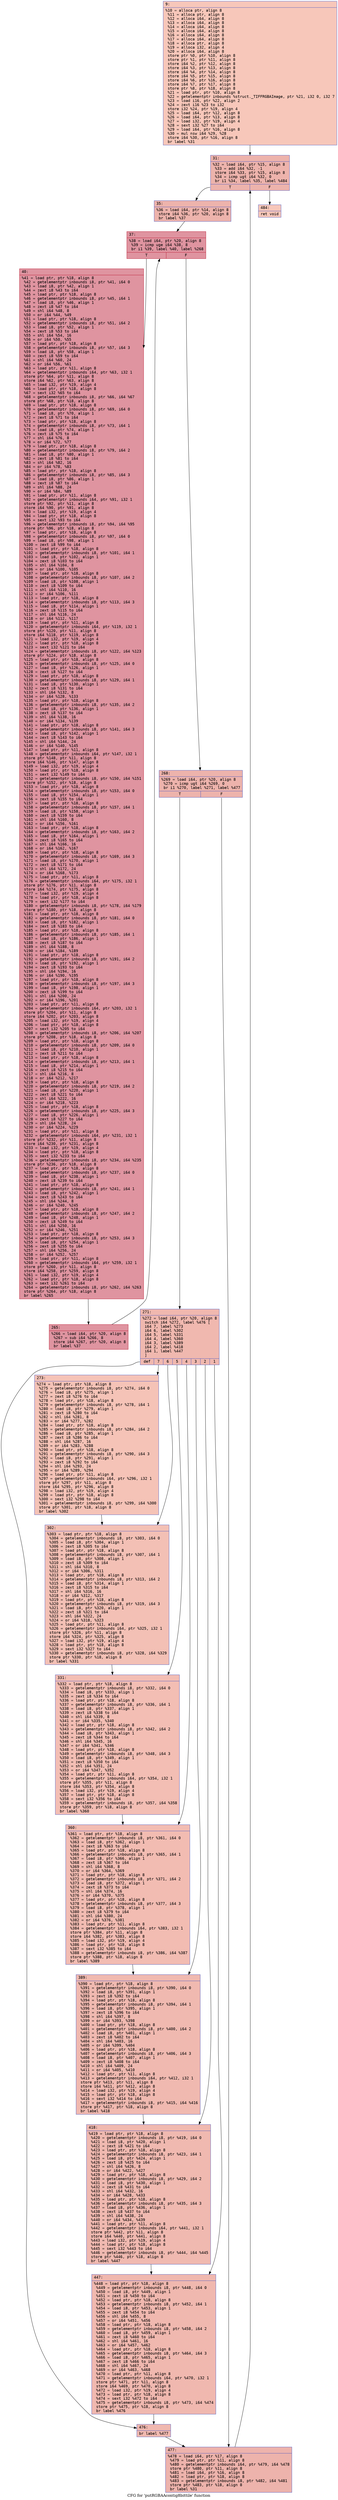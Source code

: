 digraph "CFG for 'putRGBAAcontig8bittile' function" {
	label="CFG for 'putRGBAAcontig8bittile' function";

	Node0x600002a33f20 [shape=record,color="#3d50c3ff", style=filled, fillcolor="#ec7f6370" fontname="Courier",label="{9:\l|  %10 = alloca ptr, align 8\l  %11 = alloca ptr, align 8\l  %12 = alloca i64, align 8\l  %13 = alloca i64, align 8\l  %14 = alloca i64, align 8\l  %15 = alloca i64, align 8\l  %16 = alloca i64, align 8\l  %17 = alloca i64, align 8\l  %18 = alloca ptr, align 8\l  %19 = alloca i32, align 4\l  %20 = alloca i64, align 8\l  store ptr %0, ptr %10, align 8\l  store ptr %1, ptr %11, align 8\l  store i64 %2, ptr %12, align 8\l  store i64 %3, ptr %13, align 8\l  store i64 %4, ptr %14, align 8\l  store i64 %5, ptr %15, align 8\l  store i64 %6, ptr %16, align 8\l  store i64 %7, ptr %17, align 8\l  store ptr %8, ptr %18, align 8\l  %21 = load ptr, ptr %10, align 8\l  %22 = getelementptr inbounds %struct._TIFFRGBAImage, ptr %21, i32 0, i32 7\l  %23 = load i16, ptr %22, align 2\l  %24 = zext i16 %23 to i32\l  store i32 %24, ptr %19, align 4\l  %25 = load i64, ptr %12, align 8\l  %26 = load i64, ptr %13, align 8\l  %27 = load i32, ptr %19, align 4\l  %28 = sext i32 %27 to i64\l  %29 = load i64, ptr %16, align 8\l  %30 = mul nsw i64 %29, %28\l  store i64 %30, ptr %16, align 8\l  br label %31\l}"];
	Node0x600002a33f20 -> Node0x600002a28000[tooltip="9 -> 31\nProbability 100.00%" ];
	Node0x600002a28000 [shape=record,color="#3d50c3ff", style=filled, fillcolor="#d6524470" fontname="Courier",label="{31:\l|  %32 = load i64, ptr %15, align 8\l  %33 = add i64 %32, -1\l  store i64 %33, ptr %15, align 8\l  %34 = icmp ugt i64 %32, 0\l  br i1 %34, label %35, label %484\l|{<s0>T|<s1>F}}"];
	Node0x600002a28000:s0 -> Node0x600002a28050[tooltip="31 -> 35\nProbability 96.88%" ];
	Node0x600002a28000:s1 -> Node0x600002a28500[tooltip="31 -> 484\nProbability 3.12%" ];
	Node0x600002a28050 [shape=record,color="#3d50c3ff", style=filled, fillcolor="#d6524470" fontname="Courier",label="{35:\l|  %36 = load i64, ptr %14, align 8\l  store i64 %36, ptr %20, align 8\l  br label %37\l}"];
	Node0x600002a28050 -> Node0x600002a280a0[tooltip="35 -> 37\nProbability 100.00%" ];
	Node0x600002a280a0 [shape=record,color="#b70d28ff", style=filled, fillcolor="#b70d2870" fontname="Courier",label="{37:\l|  %38 = load i64, ptr %20, align 8\l  %39 = icmp uge i64 %38, 8\l  br i1 %39, label %40, label %268\l|{<s0>T|<s1>F}}"];
	Node0x600002a280a0:s0 -> Node0x600002a280f0[tooltip="37 -> 40\nProbability 96.88%" ];
	Node0x600002a280a0:s1 -> Node0x600002a28190[tooltip="37 -> 268\nProbability 3.12%" ];
	Node0x600002a280f0 [shape=record,color="#b70d28ff", style=filled, fillcolor="#b70d2870" fontname="Courier",label="{40:\l|  %41 = load ptr, ptr %18, align 8\l  %42 = getelementptr inbounds i8, ptr %41, i64 0\l  %43 = load i8, ptr %42, align 1\l  %44 = zext i8 %43 to i64\l  %45 = load ptr, ptr %18, align 8\l  %46 = getelementptr inbounds i8, ptr %45, i64 1\l  %47 = load i8, ptr %46, align 1\l  %48 = zext i8 %47 to i64\l  %49 = shl i64 %48, 8\l  %50 = or i64 %44, %49\l  %51 = load ptr, ptr %18, align 8\l  %52 = getelementptr inbounds i8, ptr %51, i64 2\l  %53 = load i8, ptr %52, align 1\l  %54 = zext i8 %53 to i64\l  %55 = shl i64 %54, 16\l  %56 = or i64 %50, %55\l  %57 = load ptr, ptr %18, align 8\l  %58 = getelementptr inbounds i8, ptr %57, i64 3\l  %59 = load i8, ptr %58, align 1\l  %60 = zext i8 %59 to i64\l  %61 = shl i64 %60, 24\l  %62 = or i64 %56, %61\l  %63 = load ptr, ptr %11, align 8\l  %64 = getelementptr inbounds i64, ptr %63, i32 1\l  store ptr %64, ptr %11, align 8\l  store i64 %62, ptr %63, align 8\l  %65 = load i32, ptr %19, align 4\l  %66 = load ptr, ptr %18, align 8\l  %67 = sext i32 %65 to i64\l  %68 = getelementptr inbounds i8, ptr %66, i64 %67\l  store ptr %68, ptr %18, align 8\l  %69 = load ptr, ptr %18, align 8\l  %70 = getelementptr inbounds i8, ptr %69, i64 0\l  %71 = load i8, ptr %70, align 1\l  %72 = zext i8 %71 to i64\l  %73 = load ptr, ptr %18, align 8\l  %74 = getelementptr inbounds i8, ptr %73, i64 1\l  %75 = load i8, ptr %74, align 1\l  %76 = zext i8 %75 to i64\l  %77 = shl i64 %76, 8\l  %78 = or i64 %72, %77\l  %79 = load ptr, ptr %18, align 8\l  %80 = getelementptr inbounds i8, ptr %79, i64 2\l  %81 = load i8, ptr %80, align 1\l  %82 = zext i8 %81 to i64\l  %83 = shl i64 %82, 16\l  %84 = or i64 %78, %83\l  %85 = load ptr, ptr %18, align 8\l  %86 = getelementptr inbounds i8, ptr %85, i64 3\l  %87 = load i8, ptr %86, align 1\l  %88 = zext i8 %87 to i64\l  %89 = shl i64 %88, 24\l  %90 = or i64 %84, %89\l  %91 = load ptr, ptr %11, align 8\l  %92 = getelementptr inbounds i64, ptr %91, i32 1\l  store ptr %92, ptr %11, align 8\l  store i64 %90, ptr %91, align 8\l  %93 = load i32, ptr %19, align 4\l  %94 = load ptr, ptr %18, align 8\l  %95 = sext i32 %93 to i64\l  %96 = getelementptr inbounds i8, ptr %94, i64 %95\l  store ptr %96, ptr %18, align 8\l  %97 = load ptr, ptr %18, align 8\l  %98 = getelementptr inbounds i8, ptr %97, i64 0\l  %99 = load i8, ptr %98, align 1\l  %100 = zext i8 %99 to i64\l  %101 = load ptr, ptr %18, align 8\l  %102 = getelementptr inbounds i8, ptr %101, i64 1\l  %103 = load i8, ptr %102, align 1\l  %104 = zext i8 %103 to i64\l  %105 = shl i64 %104, 8\l  %106 = or i64 %100, %105\l  %107 = load ptr, ptr %18, align 8\l  %108 = getelementptr inbounds i8, ptr %107, i64 2\l  %109 = load i8, ptr %108, align 1\l  %110 = zext i8 %109 to i64\l  %111 = shl i64 %110, 16\l  %112 = or i64 %106, %111\l  %113 = load ptr, ptr %18, align 8\l  %114 = getelementptr inbounds i8, ptr %113, i64 3\l  %115 = load i8, ptr %114, align 1\l  %116 = zext i8 %115 to i64\l  %117 = shl i64 %116, 24\l  %118 = or i64 %112, %117\l  %119 = load ptr, ptr %11, align 8\l  %120 = getelementptr inbounds i64, ptr %119, i32 1\l  store ptr %120, ptr %11, align 8\l  store i64 %118, ptr %119, align 8\l  %121 = load i32, ptr %19, align 4\l  %122 = load ptr, ptr %18, align 8\l  %123 = sext i32 %121 to i64\l  %124 = getelementptr inbounds i8, ptr %122, i64 %123\l  store ptr %124, ptr %18, align 8\l  %125 = load ptr, ptr %18, align 8\l  %126 = getelementptr inbounds i8, ptr %125, i64 0\l  %127 = load i8, ptr %126, align 1\l  %128 = zext i8 %127 to i64\l  %129 = load ptr, ptr %18, align 8\l  %130 = getelementptr inbounds i8, ptr %129, i64 1\l  %131 = load i8, ptr %130, align 1\l  %132 = zext i8 %131 to i64\l  %133 = shl i64 %132, 8\l  %134 = or i64 %128, %133\l  %135 = load ptr, ptr %18, align 8\l  %136 = getelementptr inbounds i8, ptr %135, i64 2\l  %137 = load i8, ptr %136, align 1\l  %138 = zext i8 %137 to i64\l  %139 = shl i64 %138, 16\l  %140 = or i64 %134, %139\l  %141 = load ptr, ptr %18, align 8\l  %142 = getelementptr inbounds i8, ptr %141, i64 3\l  %143 = load i8, ptr %142, align 1\l  %144 = zext i8 %143 to i64\l  %145 = shl i64 %144, 24\l  %146 = or i64 %140, %145\l  %147 = load ptr, ptr %11, align 8\l  %148 = getelementptr inbounds i64, ptr %147, i32 1\l  store ptr %148, ptr %11, align 8\l  store i64 %146, ptr %147, align 8\l  %149 = load i32, ptr %19, align 4\l  %150 = load ptr, ptr %18, align 8\l  %151 = sext i32 %149 to i64\l  %152 = getelementptr inbounds i8, ptr %150, i64 %151\l  store ptr %152, ptr %18, align 8\l  %153 = load ptr, ptr %18, align 8\l  %154 = getelementptr inbounds i8, ptr %153, i64 0\l  %155 = load i8, ptr %154, align 1\l  %156 = zext i8 %155 to i64\l  %157 = load ptr, ptr %18, align 8\l  %158 = getelementptr inbounds i8, ptr %157, i64 1\l  %159 = load i8, ptr %158, align 1\l  %160 = zext i8 %159 to i64\l  %161 = shl i64 %160, 8\l  %162 = or i64 %156, %161\l  %163 = load ptr, ptr %18, align 8\l  %164 = getelementptr inbounds i8, ptr %163, i64 2\l  %165 = load i8, ptr %164, align 1\l  %166 = zext i8 %165 to i64\l  %167 = shl i64 %166, 16\l  %168 = or i64 %162, %167\l  %169 = load ptr, ptr %18, align 8\l  %170 = getelementptr inbounds i8, ptr %169, i64 3\l  %171 = load i8, ptr %170, align 1\l  %172 = zext i8 %171 to i64\l  %173 = shl i64 %172, 24\l  %174 = or i64 %168, %173\l  %175 = load ptr, ptr %11, align 8\l  %176 = getelementptr inbounds i64, ptr %175, i32 1\l  store ptr %176, ptr %11, align 8\l  store i64 %174, ptr %175, align 8\l  %177 = load i32, ptr %19, align 4\l  %178 = load ptr, ptr %18, align 8\l  %179 = sext i32 %177 to i64\l  %180 = getelementptr inbounds i8, ptr %178, i64 %179\l  store ptr %180, ptr %18, align 8\l  %181 = load ptr, ptr %18, align 8\l  %182 = getelementptr inbounds i8, ptr %181, i64 0\l  %183 = load i8, ptr %182, align 1\l  %184 = zext i8 %183 to i64\l  %185 = load ptr, ptr %18, align 8\l  %186 = getelementptr inbounds i8, ptr %185, i64 1\l  %187 = load i8, ptr %186, align 1\l  %188 = zext i8 %187 to i64\l  %189 = shl i64 %188, 8\l  %190 = or i64 %184, %189\l  %191 = load ptr, ptr %18, align 8\l  %192 = getelementptr inbounds i8, ptr %191, i64 2\l  %193 = load i8, ptr %192, align 1\l  %194 = zext i8 %193 to i64\l  %195 = shl i64 %194, 16\l  %196 = or i64 %190, %195\l  %197 = load ptr, ptr %18, align 8\l  %198 = getelementptr inbounds i8, ptr %197, i64 3\l  %199 = load i8, ptr %198, align 1\l  %200 = zext i8 %199 to i64\l  %201 = shl i64 %200, 24\l  %202 = or i64 %196, %201\l  %203 = load ptr, ptr %11, align 8\l  %204 = getelementptr inbounds i64, ptr %203, i32 1\l  store ptr %204, ptr %11, align 8\l  store i64 %202, ptr %203, align 8\l  %205 = load i32, ptr %19, align 4\l  %206 = load ptr, ptr %18, align 8\l  %207 = sext i32 %205 to i64\l  %208 = getelementptr inbounds i8, ptr %206, i64 %207\l  store ptr %208, ptr %18, align 8\l  %209 = load ptr, ptr %18, align 8\l  %210 = getelementptr inbounds i8, ptr %209, i64 0\l  %211 = load i8, ptr %210, align 1\l  %212 = zext i8 %211 to i64\l  %213 = load ptr, ptr %18, align 8\l  %214 = getelementptr inbounds i8, ptr %213, i64 1\l  %215 = load i8, ptr %214, align 1\l  %216 = zext i8 %215 to i64\l  %217 = shl i64 %216, 8\l  %218 = or i64 %212, %217\l  %219 = load ptr, ptr %18, align 8\l  %220 = getelementptr inbounds i8, ptr %219, i64 2\l  %221 = load i8, ptr %220, align 1\l  %222 = zext i8 %221 to i64\l  %223 = shl i64 %222, 16\l  %224 = or i64 %218, %223\l  %225 = load ptr, ptr %18, align 8\l  %226 = getelementptr inbounds i8, ptr %225, i64 3\l  %227 = load i8, ptr %226, align 1\l  %228 = zext i8 %227 to i64\l  %229 = shl i64 %228, 24\l  %230 = or i64 %224, %229\l  %231 = load ptr, ptr %11, align 8\l  %232 = getelementptr inbounds i64, ptr %231, i32 1\l  store ptr %232, ptr %11, align 8\l  store i64 %230, ptr %231, align 8\l  %233 = load i32, ptr %19, align 4\l  %234 = load ptr, ptr %18, align 8\l  %235 = sext i32 %233 to i64\l  %236 = getelementptr inbounds i8, ptr %234, i64 %235\l  store ptr %236, ptr %18, align 8\l  %237 = load ptr, ptr %18, align 8\l  %238 = getelementptr inbounds i8, ptr %237, i64 0\l  %239 = load i8, ptr %238, align 1\l  %240 = zext i8 %239 to i64\l  %241 = load ptr, ptr %18, align 8\l  %242 = getelementptr inbounds i8, ptr %241, i64 1\l  %243 = load i8, ptr %242, align 1\l  %244 = zext i8 %243 to i64\l  %245 = shl i64 %244, 8\l  %246 = or i64 %240, %245\l  %247 = load ptr, ptr %18, align 8\l  %248 = getelementptr inbounds i8, ptr %247, i64 2\l  %249 = load i8, ptr %248, align 1\l  %250 = zext i8 %249 to i64\l  %251 = shl i64 %250, 16\l  %252 = or i64 %246, %251\l  %253 = load ptr, ptr %18, align 8\l  %254 = getelementptr inbounds i8, ptr %253, i64 3\l  %255 = load i8, ptr %254, align 1\l  %256 = zext i8 %255 to i64\l  %257 = shl i64 %256, 24\l  %258 = or i64 %252, %257\l  %259 = load ptr, ptr %11, align 8\l  %260 = getelementptr inbounds i64, ptr %259, i32 1\l  store ptr %260, ptr %11, align 8\l  store i64 %258, ptr %259, align 8\l  %261 = load i32, ptr %19, align 4\l  %262 = load ptr, ptr %18, align 8\l  %263 = sext i32 %261 to i64\l  %264 = getelementptr inbounds i8, ptr %262, i64 %263\l  store ptr %264, ptr %18, align 8\l  br label %265\l}"];
	Node0x600002a280f0 -> Node0x600002a28140[tooltip="40 -> 265\nProbability 100.00%" ];
	Node0x600002a28140 [shape=record,color="#b70d28ff", style=filled, fillcolor="#b70d2870" fontname="Courier",label="{265:\l|  %266 = load i64, ptr %20, align 8\l  %267 = sub i64 %266, 8\l  store i64 %267, ptr %20, align 8\l  br label %37\l}"];
	Node0x600002a28140 -> Node0x600002a280a0[tooltip="265 -> 37\nProbability 100.00%" ];
	Node0x600002a28190 [shape=record,color="#3d50c3ff", style=filled, fillcolor="#d6524470" fontname="Courier",label="{268:\l|  %269 = load i64, ptr %20, align 8\l  %270 = icmp ugt i64 %269, 0\l  br i1 %270, label %271, label %477\l|{<s0>T|<s1>F}}"];
	Node0x600002a28190:s0 -> Node0x600002a281e0[tooltip="268 -> 271\nProbability 50.00%" ];
	Node0x600002a28190:s1 -> Node0x600002a284b0[tooltip="268 -> 477\nProbability 50.00%" ];
	Node0x600002a281e0 [shape=record,color="#3d50c3ff", style=filled, fillcolor="#dc5d4a70" fontname="Courier",label="{271:\l|  %272 = load i64, ptr %20, align 8\l  switch i64 %272, label %476 [\l    i64 7, label %273\l    i64 6, label %302\l    i64 5, label %331\l    i64 4, label %360\l    i64 3, label %389\l    i64 2, label %418\l    i64 1, label %447\l  ]\l|{<s0>def|<s1>7|<s2>6|<s3>5|<s4>4|<s5>3|<s6>2|<s7>1}}"];
	Node0x600002a281e0:s0 -> Node0x600002a28460[tooltip="271 -> 476\nProbability 12.50%" ];
	Node0x600002a281e0:s1 -> Node0x600002a28230[tooltip="271 -> 273\nProbability 12.50%" ];
	Node0x600002a281e0:s2 -> Node0x600002a28280[tooltip="271 -> 302\nProbability 12.50%" ];
	Node0x600002a281e0:s3 -> Node0x600002a282d0[tooltip="271 -> 331\nProbability 12.50%" ];
	Node0x600002a281e0:s4 -> Node0x600002a28320[tooltip="271 -> 360\nProbability 12.50%" ];
	Node0x600002a281e0:s5 -> Node0x600002a28370[tooltip="271 -> 389\nProbability 12.50%" ];
	Node0x600002a281e0:s6 -> Node0x600002a283c0[tooltip="271 -> 418\nProbability 12.50%" ];
	Node0x600002a281e0:s7 -> Node0x600002a28410[tooltip="271 -> 447\nProbability 12.50%" ];
	Node0x600002a28230 [shape=record,color="#3d50c3ff", style=filled, fillcolor="#e8765c70" fontname="Courier",label="{273:\l|  %274 = load ptr, ptr %18, align 8\l  %275 = getelementptr inbounds i8, ptr %274, i64 0\l  %276 = load i8, ptr %275, align 1\l  %277 = zext i8 %276 to i64\l  %278 = load ptr, ptr %18, align 8\l  %279 = getelementptr inbounds i8, ptr %278, i64 1\l  %280 = load i8, ptr %279, align 1\l  %281 = zext i8 %280 to i64\l  %282 = shl i64 %281, 8\l  %283 = or i64 %277, %282\l  %284 = load ptr, ptr %18, align 8\l  %285 = getelementptr inbounds i8, ptr %284, i64 2\l  %286 = load i8, ptr %285, align 1\l  %287 = zext i8 %286 to i64\l  %288 = shl i64 %287, 16\l  %289 = or i64 %283, %288\l  %290 = load ptr, ptr %18, align 8\l  %291 = getelementptr inbounds i8, ptr %290, i64 3\l  %292 = load i8, ptr %291, align 1\l  %293 = zext i8 %292 to i64\l  %294 = shl i64 %293, 24\l  %295 = or i64 %289, %294\l  %296 = load ptr, ptr %11, align 8\l  %297 = getelementptr inbounds i64, ptr %296, i32 1\l  store ptr %297, ptr %11, align 8\l  store i64 %295, ptr %296, align 8\l  %298 = load i32, ptr %19, align 4\l  %299 = load ptr, ptr %18, align 8\l  %300 = sext i32 %298 to i64\l  %301 = getelementptr inbounds i8, ptr %299, i64 %300\l  store ptr %301, ptr %18, align 8\l  br label %302\l}"];
	Node0x600002a28230 -> Node0x600002a28280[tooltip="273 -> 302\nProbability 100.00%" ];
	Node0x600002a28280 [shape=record,color="#3d50c3ff", style=filled, fillcolor="#e5705870" fontname="Courier",label="{302:\l|  %303 = load ptr, ptr %18, align 8\l  %304 = getelementptr inbounds i8, ptr %303, i64 0\l  %305 = load i8, ptr %304, align 1\l  %306 = zext i8 %305 to i64\l  %307 = load ptr, ptr %18, align 8\l  %308 = getelementptr inbounds i8, ptr %307, i64 1\l  %309 = load i8, ptr %308, align 1\l  %310 = zext i8 %309 to i64\l  %311 = shl i64 %310, 8\l  %312 = or i64 %306, %311\l  %313 = load ptr, ptr %18, align 8\l  %314 = getelementptr inbounds i8, ptr %313, i64 2\l  %315 = load i8, ptr %314, align 1\l  %316 = zext i8 %315 to i64\l  %317 = shl i64 %316, 16\l  %318 = or i64 %312, %317\l  %319 = load ptr, ptr %18, align 8\l  %320 = getelementptr inbounds i8, ptr %319, i64 3\l  %321 = load i8, ptr %320, align 1\l  %322 = zext i8 %321 to i64\l  %323 = shl i64 %322, 24\l  %324 = or i64 %318, %323\l  %325 = load ptr, ptr %11, align 8\l  %326 = getelementptr inbounds i64, ptr %325, i32 1\l  store ptr %326, ptr %11, align 8\l  store i64 %324, ptr %325, align 8\l  %327 = load i32, ptr %19, align 4\l  %328 = load ptr, ptr %18, align 8\l  %329 = sext i32 %327 to i64\l  %330 = getelementptr inbounds i8, ptr %328, i64 %329\l  store ptr %330, ptr %18, align 8\l  br label %331\l}"];
	Node0x600002a28280 -> Node0x600002a282d0[tooltip="302 -> 331\nProbability 100.00%" ];
	Node0x600002a282d0 [shape=record,color="#3d50c3ff", style=filled, fillcolor="#e36c5570" fontname="Courier",label="{331:\l|  %332 = load ptr, ptr %18, align 8\l  %333 = getelementptr inbounds i8, ptr %332, i64 0\l  %334 = load i8, ptr %333, align 1\l  %335 = zext i8 %334 to i64\l  %336 = load ptr, ptr %18, align 8\l  %337 = getelementptr inbounds i8, ptr %336, i64 1\l  %338 = load i8, ptr %337, align 1\l  %339 = zext i8 %338 to i64\l  %340 = shl i64 %339, 8\l  %341 = or i64 %335, %340\l  %342 = load ptr, ptr %18, align 8\l  %343 = getelementptr inbounds i8, ptr %342, i64 2\l  %344 = load i8, ptr %343, align 1\l  %345 = zext i8 %344 to i64\l  %346 = shl i64 %345, 16\l  %347 = or i64 %341, %346\l  %348 = load ptr, ptr %18, align 8\l  %349 = getelementptr inbounds i8, ptr %348, i64 3\l  %350 = load i8, ptr %349, align 1\l  %351 = zext i8 %350 to i64\l  %352 = shl i64 %351, 24\l  %353 = or i64 %347, %352\l  %354 = load ptr, ptr %11, align 8\l  %355 = getelementptr inbounds i64, ptr %354, i32 1\l  store ptr %355, ptr %11, align 8\l  store i64 %353, ptr %354, align 8\l  %356 = load i32, ptr %19, align 4\l  %357 = load ptr, ptr %18, align 8\l  %358 = sext i32 %356 to i64\l  %359 = getelementptr inbounds i8, ptr %357, i64 %358\l  store ptr %359, ptr %18, align 8\l  br label %360\l}"];
	Node0x600002a282d0 -> Node0x600002a28320[tooltip="331 -> 360\nProbability 100.00%" ];
	Node0x600002a28320 [shape=record,color="#3d50c3ff", style=filled, fillcolor="#e1675170" fontname="Courier",label="{360:\l|  %361 = load ptr, ptr %18, align 8\l  %362 = getelementptr inbounds i8, ptr %361, i64 0\l  %363 = load i8, ptr %362, align 1\l  %364 = zext i8 %363 to i64\l  %365 = load ptr, ptr %18, align 8\l  %366 = getelementptr inbounds i8, ptr %365, i64 1\l  %367 = load i8, ptr %366, align 1\l  %368 = zext i8 %367 to i64\l  %369 = shl i64 %368, 8\l  %370 = or i64 %364, %369\l  %371 = load ptr, ptr %18, align 8\l  %372 = getelementptr inbounds i8, ptr %371, i64 2\l  %373 = load i8, ptr %372, align 1\l  %374 = zext i8 %373 to i64\l  %375 = shl i64 %374, 16\l  %376 = or i64 %370, %375\l  %377 = load ptr, ptr %18, align 8\l  %378 = getelementptr inbounds i8, ptr %377, i64 3\l  %379 = load i8, ptr %378, align 1\l  %380 = zext i8 %379 to i64\l  %381 = shl i64 %380, 24\l  %382 = or i64 %376, %381\l  %383 = load ptr, ptr %11, align 8\l  %384 = getelementptr inbounds i64, ptr %383, i32 1\l  store ptr %384, ptr %11, align 8\l  store i64 %382, ptr %383, align 8\l  %385 = load i32, ptr %19, align 4\l  %386 = load ptr, ptr %18, align 8\l  %387 = sext i32 %385 to i64\l  %388 = getelementptr inbounds i8, ptr %386, i64 %387\l  store ptr %388, ptr %18, align 8\l  br label %389\l}"];
	Node0x600002a28320 -> Node0x600002a28370[tooltip="360 -> 389\nProbability 100.00%" ];
	Node0x600002a28370 [shape=record,color="#3d50c3ff", style=filled, fillcolor="#de614d70" fontname="Courier",label="{389:\l|  %390 = load ptr, ptr %18, align 8\l  %391 = getelementptr inbounds i8, ptr %390, i64 0\l  %392 = load i8, ptr %391, align 1\l  %393 = zext i8 %392 to i64\l  %394 = load ptr, ptr %18, align 8\l  %395 = getelementptr inbounds i8, ptr %394, i64 1\l  %396 = load i8, ptr %395, align 1\l  %397 = zext i8 %396 to i64\l  %398 = shl i64 %397, 8\l  %399 = or i64 %393, %398\l  %400 = load ptr, ptr %18, align 8\l  %401 = getelementptr inbounds i8, ptr %400, i64 2\l  %402 = load i8, ptr %401, align 1\l  %403 = zext i8 %402 to i64\l  %404 = shl i64 %403, 16\l  %405 = or i64 %399, %404\l  %406 = load ptr, ptr %18, align 8\l  %407 = getelementptr inbounds i8, ptr %406, i64 3\l  %408 = load i8, ptr %407, align 1\l  %409 = zext i8 %408 to i64\l  %410 = shl i64 %409, 24\l  %411 = or i64 %405, %410\l  %412 = load ptr, ptr %11, align 8\l  %413 = getelementptr inbounds i64, ptr %412, i32 1\l  store ptr %413, ptr %11, align 8\l  store i64 %411, ptr %412, align 8\l  %414 = load i32, ptr %19, align 4\l  %415 = load ptr, ptr %18, align 8\l  %416 = sext i32 %414 to i64\l  %417 = getelementptr inbounds i8, ptr %415, i64 %416\l  store ptr %417, ptr %18, align 8\l  br label %418\l}"];
	Node0x600002a28370 -> Node0x600002a283c0[tooltip="389 -> 418\nProbability 100.00%" ];
	Node0x600002a283c0 [shape=record,color="#3d50c3ff", style=filled, fillcolor="#de614d70" fontname="Courier",label="{418:\l|  %419 = load ptr, ptr %18, align 8\l  %420 = getelementptr inbounds i8, ptr %419, i64 0\l  %421 = load i8, ptr %420, align 1\l  %422 = zext i8 %421 to i64\l  %423 = load ptr, ptr %18, align 8\l  %424 = getelementptr inbounds i8, ptr %423, i64 1\l  %425 = load i8, ptr %424, align 1\l  %426 = zext i8 %425 to i64\l  %427 = shl i64 %426, 8\l  %428 = or i64 %422, %427\l  %429 = load ptr, ptr %18, align 8\l  %430 = getelementptr inbounds i8, ptr %429, i64 2\l  %431 = load i8, ptr %430, align 1\l  %432 = zext i8 %431 to i64\l  %433 = shl i64 %432, 16\l  %434 = or i64 %428, %433\l  %435 = load ptr, ptr %18, align 8\l  %436 = getelementptr inbounds i8, ptr %435, i64 3\l  %437 = load i8, ptr %436, align 1\l  %438 = zext i8 %437 to i64\l  %439 = shl i64 %438, 24\l  %440 = or i64 %434, %439\l  %441 = load ptr, ptr %11, align 8\l  %442 = getelementptr inbounds i64, ptr %441, i32 1\l  store ptr %442, ptr %11, align 8\l  store i64 %440, ptr %441, align 8\l  %443 = load i32, ptr %19, align 4\l  %444 = load ptr, ptr %18, align 8\l  %445 = sext i32 %443 to i64\l  %446 = getelementptr inbounds i8, ptr %444, i64 %445\l  store ptr %446, ptr %18, align 8\l  br label %447\l}"];
	Node0x600002a283c0 -> Node0x600002a28410[tooltip="418 -> 447\nProbability 100.00%" ];
	Node0x600002a28410 [shape=record,color="#3d50c3ff", style=filled, fillcolor="#dc5d4a70" fontname="Courier",label="{447:\l|  %448 = load ptr, ptr %18, align 8\l  %449 = getelementptr inbounds i8, ptr %448, i64 0\l  %450 = load i8, ptr %449, align 1\l  %451 = zext i8 %450 to i64\l  %452 = load ptr, ptr %18, align 8\l  %453 = getelementptr inbounds i8, ptr %452, i64 1\l  %454 = load i8, ptr %453, align 1\l  %455 = zext i8 %454 to i64\l  %456 = shl i64 %455, 8\l  %457 = or i64 %451, %456\l  %458 = load ptr, ptr %18, align 8\l  %459 = getelementptr inbounds i8, ptr %458, i64 2\l  %460 = load i8, ptr %459, align 1\l  %461 = zext i8 %460 to i64\l  %462 = shl i64 %461, 16\l  %463 = or i64 %457, %462\l  %464 = load ptr, ptr %18, align 8\l  %465 = getelementptr inbounds i8, ptr %464, i64 3\l  %466 = load i8, ptr %465, align 1\l  %467 = zext i8 %466 to i64\l  %468 = shl i64 %467, 24\l  %469 = or i64 %463, %468\l  %470 = load ptr, ptr %11, align 8\l  %471 = getelementptr inbounds i64, ptr %470, i32 1\l  store ptr %471, ptr %11, align 8\l  store i64 %469, ptr %470, align 8\l  %472 = load i32, ptr %19, align 4\l  %473 = load ptr, ptr %18, align 8\l  %474 = sext i32 %472 to i64\l  %475 = getelementptr inbounds i8, ptr %473, i64 %474\l  store ptr %475, ptr %18, align 8\l  br label %476\l}"];
	Node0x600002a28410 -> Node0x600002a28460[tooltip="447 -> 476\nProbability 100.00%" ];
	Node0x600002a28460 [shape=record,color="#3d50c3ff", style=filled, fillcolor="#dc5d4a70" fontname="Courier",label="{476:\l|  br label %477\l}"];
	Node0x600002a28460 -> Node0x600002a284b0[tooltip="476 -> 477\nProbability 100.00%" ];
	Node0x600002a284b0 [shape=record,color="#3d50c3ff", style=filled, fillcolor="#d6524470" fontname="Courier",label="{477:\l|  %478 = load i64, ptr %17, align 8\l  %479 = load ptr, ptr %11, align 8\l  %480 = getelementptr inbounds i64, ptr %479, i64 %478\l  store ptr %480, ptr %11, align 8\l  %481 = load i64, ptr %16, align 8\l  %482 = load ptr, ptr %18, align 8\l  %483 = getelementptr inbounds i8, ptr %482, i64 %481\l  store ptr %483, ptr %18, align 8\l  br label %31\l}"];
	Node0x600002a284b0 -> Node0x600002a28000[tooltip="477 -> 31\nProbability 100.00%" ];
	Node0x600002a28500 [shape=record,color="#3d50c3ff", style=filled, fillcolor="#ec7f6370" fontname="Courier",label="{484:\l|  ret void\l}"];
}
